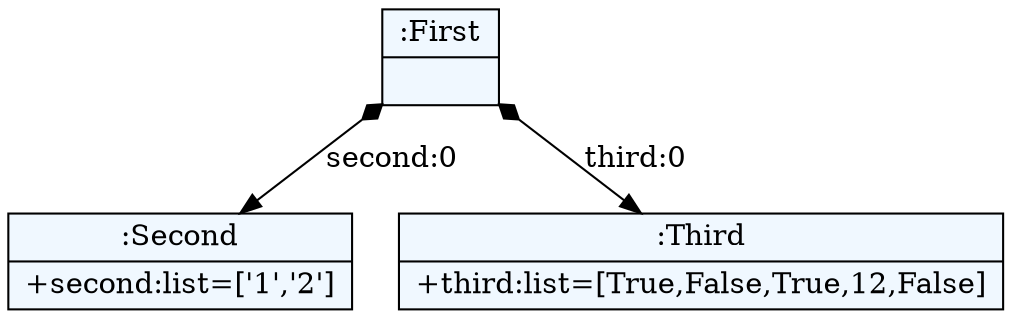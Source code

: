 
    digraph textX {
    fontname = "Bitstream Vera Sans"
    fontsize = 8
    node[
        shape=record,
        style=filled,
        fillcolor=aliceblue
    ]
    nodesep = 0.3
    edge[dir=black,arrowtail=empty]


2306185731024 -> 2306185736064 [label="second:0" arrowtail=diamond dir=both]
2306185736064[label="{:Second|+second:list=['1','2']\l}"]
2306185731024 -> 2306185729968 [label="third:0" arrowtail=diamond dir=both]
2306185729968[label="{:Third|+third:list=[True,False,True,12,False]\l}"]
2306185731024[label="{:First|}"]

}
